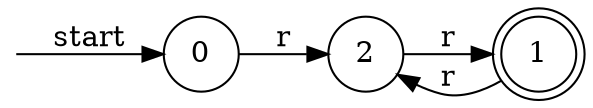 digraph dfa {
    rankdir = LR;
    node [shape = circle];
    __start [style = invis, shape = point];
    __start -> "0" [ label = "start" ];
    node [shape = doublecircle]; "1"
    node [shape = circle];
    "0" -> "2" [ label = "r" ];
    "2" -> "1" [ label = "r" ];
    "1" -> "2" [ label = "r" ];
}
